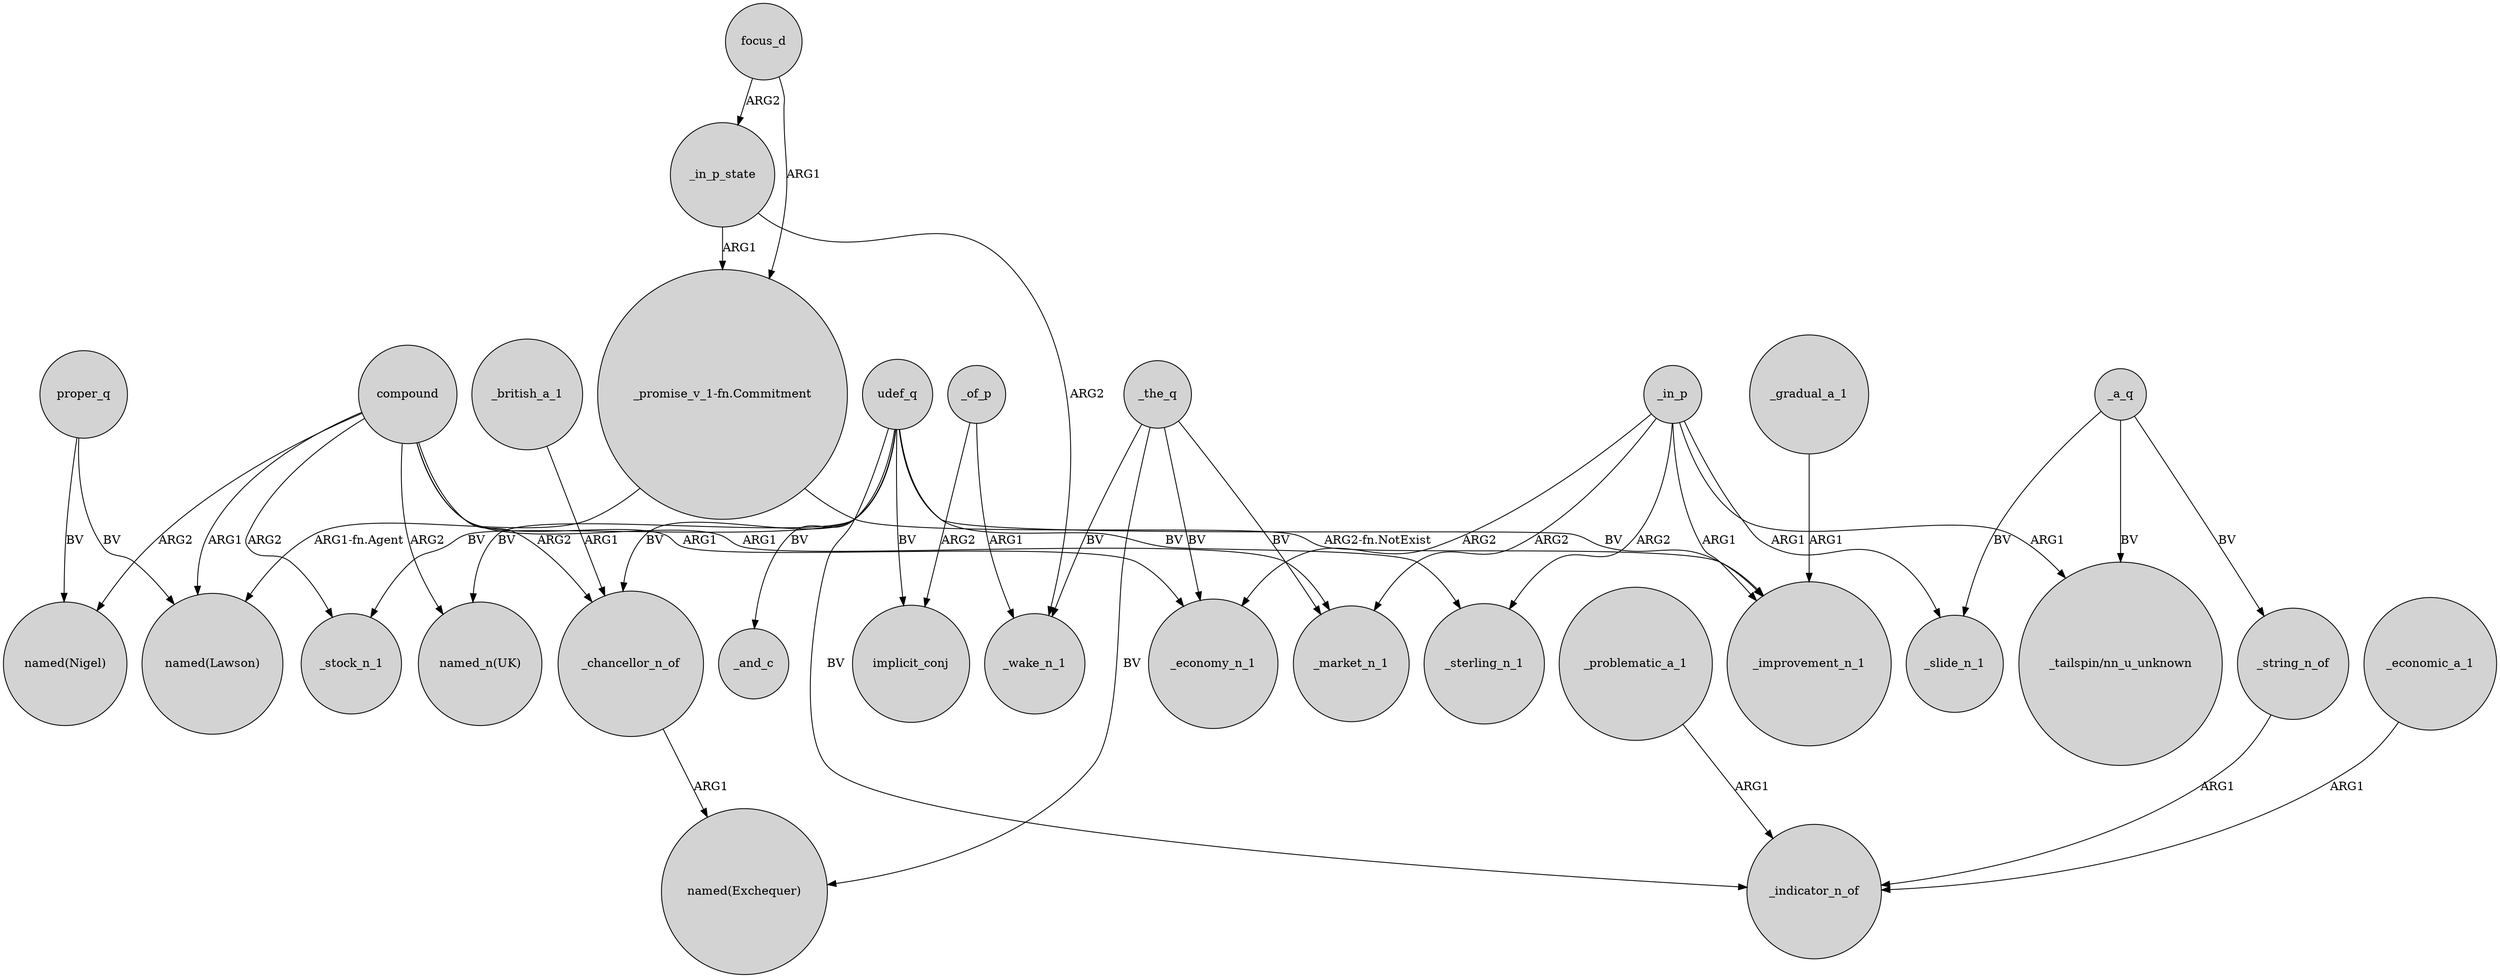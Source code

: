 digraph {
	node [shape=circle style=filled]
	udef_q -> "named_n(UK)" [label=BV]
	compound -> "named(Nigel)" [label=ARG2]
	_the_q -> _wake_n_1 [label=BV]
	_in_p_state -> _wake_n_1 [label=ARG2]
	focus_d -> _in_p_state [label=ARG2]
	udef_q -> _indicator_n_of [label=BV]
	_the_q -> _economy_n_1 [label=BV]
	_gradual_a_1 -> _improvement_n_1 [label=ARG1]
	udef_q -> implicit_conj [label=BV]
	_british_a_1 -> _chancellor_n_of [label=ARG1]
	compound -> _stock_n_1 [label=ARG2]
	focus_d -> "_promise_v_1-fn.Commitment" [label=ARG1]
	_chancellor_n_of -> "named(Exchequer)" [label=ARG1]
	_economic_a_1 -> _indicator_n_of [label=ARG1]
	_of_p -> _wake_n_1 [label=ARG1]
	udef_q -> _stock_n_1 [label=BV]
	_in_p -> _economy_n_1 [label=ARG2]
	udef_q -> _sterling_n_1 [label=BV]
	_a_q -> _string_n_of [label=BV]
	_string_n_of -> _indicator_n_of [label=ARG1]
	udef_q -> _chancellor_n_of [label=BV]
	"_promise_v_1-fn.Commitment" -> _improvement_n_1 [label="ARG2-fn.NotExist"]
	compound -> "named(Lawson)" [label=ARG1]
	proper_q -> "named(Lawson)" [label=BV]
	_a_q -> "_tailspin/nn_u_unknown" [label=BV]
	compound -> "named_n(UK)" [label=ARG2]
	compound -> _chancellor_n_of [label=ARG2]
	_in_p -> _improvement_n_1 [label=ARG1]
	_of_p -> implicit_conj [label=ARG2]
	compound -> _economy_n_1 [label=ARG1]
	_in_p -> _market_n_1 [label=ARG2]
	_in_p_state -> "_promise_v_1-fn.Commitment" [label=ARG1]
	udef_q -> _improvement_n_1 [label=BV]
	"_promise_v_1-fn.Commitment" -> "named(Lawson)" [label="ARG1-fn.Agent"]
	compound -> _market_n_1 [label=ARG1]
	_in_p -> _slide_n_1 [label=ARG1]
	_in_p -> "_tailspin/nn_u_unknown" [label=ARG1]
	udef_q -> _and_c [label=BV]
	_the_q -> _market_n_1 [label=BV]
	_a_q -> _slide_n_1 [label=BV]
	_problematic_a_1 -> _indicator_n_of [label=ARG1]
	proper_q -> "named(Nigel)" [label=BV]
	_the_q -> "named(Exchequer)" [label=BV]
	_in_p -> _sterling_n_1 [label=ARG2]
}
